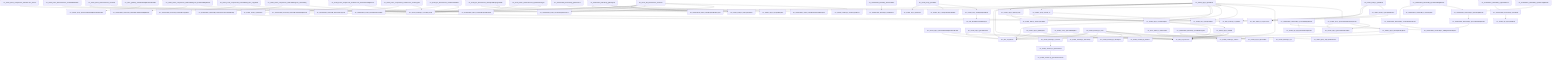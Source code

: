 graph TD
  src_model_api.js_fetchIsWebToMpRedirectEnable --> src_utils_Log.success
  src_model_api.js_fetchIsWebToMpRedirectEnable --> src_utils_Log.failure
  src_model_api.js_getUrlScheme --> src_utils_Log.success
  src_model_api.js_getUrlScheme --> src_utils_Log.failure
  src_model_api.js_createEasyFile --> src_model_api.js_useMid
  src_model_api.js_createEasyFile --> src_utils_Log.success
  src_model_api.js_createEasyFile --> src_utils_Log.failure
  src_model_api.js_isEasyFileKeyExist --> src_utils_Log.success
  src_model_api.js_isEasyFileKeyExist --> src_utils_Log.failure
  src_model_api.js_generateRandomUniqueHex --> src_model_api.js_generateRandomHex
  src_model_api.js_generateRandomUniqueHex --> src_model_api.js_isEasyFileKeyExist
  src_model_api.js_generateRandomUniqueHex --> src_model_api.js_generateRandomHex
  src_model_api.js_getEasyFile --> src_utils_Log.success
  src_model_api.js_getEasyFile --> src_utils_Log.failure
  src_model_api.js_upload_s3 --> src_model_s3.js_S3.uploadFile
  src_model_api.js_upload_s3 --> src_model_api.js_createEasyFile
  src_model_api.js_upload_kodo --> src_model_kodo.js_Kodo.uploadFile
  src_model_api.js_upload_kodo --> src_model_api.js_createEasyFile
  src_model_api.js_uploadFile --> src_model_api.js_generateRandomUniqueHex
  src_model_api.js_uploadFile --> src_utils_Log.success
  src_model_api.js_uploadFile --> src_model_tracking.js_Tracking.send
  src_model_api.js_uploadFile --> src_model_s3.js_S3.uploadFile
  src_model_api.js_uploadFile --> src_model_api.js_createEasyFile
  src_model_api.js_uploadFile --> src_model_kodo.js_Kodo.uploadFile
  src_model_api.js_uploadFile --> src_model_api.js_createEasyFile
  src_model_api.js_uploadFile --> src_model_api.js_upload_s3
  src_model_api.js_uploadFile --> src_model_api.js_upload_kodo
  src_model_api.js_uploadFile --> src_model_tracking.js_Tracking.send
  src_model_api.js_uploadFile --> src_utils_Log.success
  src_model_api.js_uploadFile --> src_utils_Log.failure
  src_model_api.js_useMid --> src_utils_Log.success
  src_model_api.js_useMid --> src_utils_Log.success
  src_model_api.js_useMid --> src_utils_Log.success
  src_model_api.js_useMid --> src_utils_Log.failure
  src_model_kodo.js_uploadFile --> src_model_kodo.js_getUploadToken
  src_model_kodo.js_uploadFile --> src_utils_index.js_Log.failure
  src_model_kodo.js_uploadFile --> src_utils_index.js_Log.success
  src_model_kodo.js_getUploadToken --> src_utils_index.js_Log.success
  src_model_kodo.js_getUploadToken --> src_utils_index.js_Log.failure
  src_model_kodo.js_getCdnUrl --> src_utils_index.js_Log.success
  src_model_kodo.js_getCdnUrl --> src_utils_index.js_Log.failure
  src_model_oss.js_uploadFileByOss --> src_utils_Log.success
  src_model_oss.js_uploadFileByOss --> src_utils_Log.failure
  src_model_s3.js_multipartUploadFile --> src_utils_ReadFile.readFileAsync
  src_model_s3.js_uploadFile --> src_model_s3.js_multipartUploadFile
  src_model_s3.js_uploadFile --> src_model_s3.js_changeFileACL2Public
  src_model_s3.js_uploadFile --> src_model_s3.js_getOssUrl
  src_model_session.js_getSessionId --> src_model_session.js_generateSessionId
  src_model_tracking.js_send --> src_model_tracking.js_url
  src_model_tracking.js_send --> src_model_tracking.js_referrer
  src_model_tracking.js_send --> src_model_tracking.js_platform
  src_model_tracking.js_send --> src_model_tracking.js_userAgent
  src_model_tracking.js_send --> src_model_api.js_Api.useMid
  src_model_tracking.js_send --> src_model_tracking.js_timestamp
  src_model_tracking.js_send --> src_model_tracking.js_session
  src_model_tracking.js_send --> src_utils_Log.failure
  src_model_tracking.js_session --> src_model_session.js_getSessionId
  src_store_global.js_fetchWebToMpRedirectEnable --> src_model_api.js_Api.fetchIsWebToMpRedirectEnable
  src_store_index.js_useProvider --> src_model_api.js_Api.useMid
  src_viewmodels_FileVM.js_getEasyFile --> src_model_api.js_Api.getEasyFile
  src_viewmodels_FileVM.js_getEasyFile --> src_model_kodo.js_Kodo.getCdnUrl
  src_viewmodels_FileVM.js_getEasyFile --> src_model_kodo.js_Kodo.getCdnUrl
  src_viewmodels_FileVM.js_downloadFile --> src_viewmodels_FileVM.js_isInWeChat
  src_viewmodels_FileVM.js_openMiniProgram --> src_model_api.js_Api.getUrlScheme
  src_viewmodels_FileVM.js_openMiniProgram --> src_model_api.js_Api.useMid
  src_viewmodels_HomeVM.js_getResource --> src_model_kodo.js_Kodo.getCdnUrl
  src_viewmodels_HomeVM.js_uploadFile --> src_model_api_Api.uploadFile
  src_viewmodels_HomeVM.js_uploadFileList --> src_viewmodels_HomeVM.js_uploadFile
  src_viewmodels_HomeVM.js_downloadQRCode --> src_viewmodels_HomeVM.js_generateQRCode
  src_viewmodels_HomeVM.js_downloadAllQRCode --> src_viewmodels_HomeVM.js_generateQRCode
  src_viewmodels_HomeVM.js_downloadAllQRCode --> src_viewmodels_HomeVM.js_createZipFile
  src_viewmodels_HomeVM.js_downloadAllQRCode --> src_viewmodels_HomeVM.js_createDownloadLink
  src_viewmodels_HomeVM.js_generateMpQRCode --> src_model_api_Api.getUnlimitedQRCode
  src_viewmodels_HomeVM.js_generateMpQRCode --> src_viewmodels_HomeVM.js_addHyphenAndSpace
  src_viewmodels_HomeVM.js_generateQRCode --> src_viewmodels_HomeVM.js_generateWebQRCode
  src_viewmodels_HomeVM.js_generateWebQRCode --> src_viewmodels_HomeVM.js_addHyphenAndSpace
  src_viewmodels_HomeVM.js_createDownloadLink --> src_viewmodels_HomeVM.js_addHyphenAndSpace
  src_views_file_FileView.vue_clickOpenMiniprogramBtn --> src_model_tracking.js_Tracking.send
  src_views_file_FileView.vue_clickOpenMiniprogramBtn --> src_viewmodels_index_FileVM.openMiniProgram
  src_views_file_FileView.vue_clickDownloadFile --> src_model_tracking.js_Tracking.send
  src_views_file_FileView.vue_clickDownloadFile --> src_viewmodels_index_FileVM.downloadFile
  src_views_file_FileView.vue_mounted --> src_model_tracking.js_Tracking.platform
  src_views_file_FileView.vue_mounted --> src_viewmodels_index_HomeVM.getResource
  src_views_file_FileView.vue_mounted --> src_viewmodels_index_HomeVM.getResource
  src_views_file_FileView.vue_mounted --> src_viewmodels_index_FileVM.isDownloadRequest
  src_views_file_FileView.vue_mounted --> src_model_tracking.js_Tracking.send
  src_views_file_FileView.vue_mounted --> src_model_tracking.js_Tracking.send
  src_views_file_FileView.vue_mounted --> src_viewmodels_index_FileVM.openMiniProgram
  src_views_file_FileView.vue_mounted --> src_model_tracking.js_Tracking.send
  src_views_home_HomeView.vue_clickAddFileButton --> src_model_tracking.js_Tracking.send
  src_views_home_HomeView.vue_inputFileChanged --> src_model_tracking.js_Tracking.send
  src_views_home_HomeView.vue_inputFileChanged --> src_viewmodels_index_HomeVM.uploadFileList
  src_views_home_HomeView.vue_mounted --> src_viewmodels_index_HomeVM.getResource
  src_views_home_HomeView.vue_mounted --> src_model_tracking.js_Tracking.send
  src_views_home_components_LinkItem.vue_clickUrl --> src_model_tracking.js_Tracking.send
  src_views_home_components_LinkItem.vue_clickCopyUrl --> src_model_tracking.js_Tracking.send
  src_views_home_components_LinkItem.vue_clickCopyUrl --> src_viewmodels_HomeVM_HomeVM.copyUrl
  src_views_home_components_LinkItem.vue_clickDownloadQRCode --> src_model_tracking.js_Tracking.send
  src_views_home_components_LinkItem.vue_clickDownloadQRCode --> src_viewmodels_HomeVM_HomeVM.downloadQRCode
  src_views_home_components_LinkListDialog.vue_closeDialog --> src_model_tracking.js_Tracking.send
  src_views_home_components_LinkListDialog.vue_closeDialog --> src_viewmodels_HomeVM_HomeVM.closeLinkListDialog
  src_views_home_components_LinkListDialog.vue_copyAllUrl --> src_model_tracking.js_Tracking.send
  src_views_home_components_LinkListDialog.vue_copyAllUrl --> src_viewmodels_HomeVM_HomeVM.copyAllUrl
  src_views_home_components_LinkListDialog.vue_downloadAllQRCode --> src_model_tracking.js_Tracking.send
  src_views_home_components_LinkListDialog.vue_downloadAllQRCode --> src_viewmodels_HomeVM_HomeVM.downloadAllQRCode